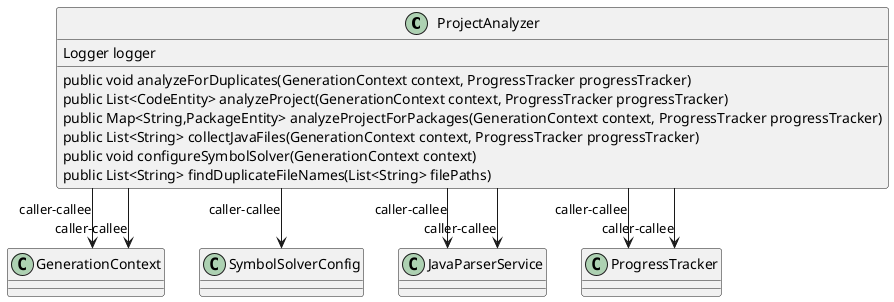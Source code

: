 @startuml
skinparam linetype Ortho
class ProjectAnalyzer {
    Logger logger
    public void analyzeForDuplicates(GenerationContext context, ProgressTracker progressTracker)
    public List<CodeEntity> analyzeProject(GenerationContext context, ProgressTracker progressTracker)
    public Map<String,PackageEntity> analyzeProjectForPackages(GenerationContext context, ProgressTracker progressTracker)
    public List<String> collectJavaFiles(GenerationContext context, ProgressTracker progressTracker)
    public void configureSymbolSolver(GenerationContext context)
    public List<String> findDuplicateFileNames(List<String> filePaths)
}
ProjectAnalyzer --> GenerationContext : caller-callee
ProjectAnalyzer --> SymbolSolverConfig : caller-callee
ProjectAnalyzer --> GenerationContext : caller-callee
ProjectAnalyzer --> JavaParserService : caller-callee
ProjectAnalyzer --> JavaParserService : caller-callee
ProjectAnalyzer --> ProgressTracker : caller-callee
ProjectAnalyzer --> ProgressTracker : caller-callee
@enduml
